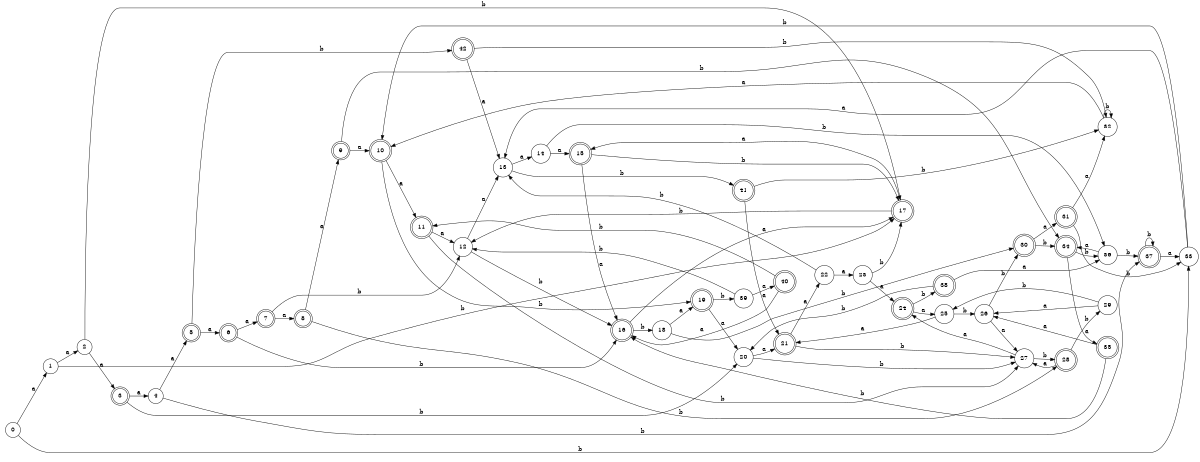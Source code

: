 digraph n35_10 {
__start0 [label="" shape="none"];

rankdir=LR;
size="8,5";

s0 [style="filled", color="black", fillcolor="white" shape="circle", label="0"];
s1 [style="filled", color="black", fillcolor="white" shape="circle", label="1"];
s2 [style="filled", color="black", fillcolor="white" shape="circle", label="2"];
s3 [style="rounded,filled", color="black", fillcolor="white" shape="doublecircle", label="3"];
s4 [style="filled", color="black", fillcolor="white" shape="circle", label="4"];
s5 [style="rounded,filled", color="black", fillcolor="white" shape="doublecircle", label="5"];
s6 [style="rounded,filled", color="black", fillcolor="white" shape="doublecircle", label="6"];
s7 [style="rounded,filled", color="black", fillcolor="white" shape="doublecircle", label="7"];
s8 [style="rounded,filled", color="black", fillcolor="white" shape="doublecircle", label="8"];
s9 [style="rounded,filled", color="black", fillcolor="white" shape="doublecircle", label="9"];
s10 [style="rounded,filled", color="black", fillcolor="white" shape="doublecircle", label="10"];
s11 [style="rounded,filled", color="black", fillcolor="white" shape="doublecircle", label="11"];
s12 [style="filled", color="black", fillcolor="white" shape="circle", label="12"];
s13 [style="filled", color="black", fillcolor="white" shape="circle", label="13"];
s14 [style="filled", color="black", fillcolor="white" shape="circle", label="14"];
s15 [style="rounded,filled", color="black", fillcolor="white" shape="doublecircle", label="15"];
s16 [style="rounded,filled", color="black", fillcolor="white" shape="doublecircle", label="16"];
s17 [style="rounded,filled", color="black", fillcolor="white" shape="doublecircle", label="17"];
s18 [style="filled", color="black", fillcolor="white" shape="circle", label="18"];
s19 [style="rounded,filled", color="black", fillcolor="white" shape="doublecircle", label="19"];
s20 [style="filled", color="black", fillcolor="white" shape="circle", label="20"];
s21 [style="rounded,filled", color="black", fillcolor="white" shape="doublecircle", label="21"];
s22 [style="filled", color="black", fillcolor="white" shape="circle", label="22"];
s23 [style="filled", color="black", fillcolor="white" shape="circle", label="23"];
s24 [style="rounded,filled", color="black", fillcolor="white" shape="doublecircle", label="24"];
s25 [style="filled", color="black", fillcolor="white" shape="circle", label="25"];
s26 [style="filled", color="black", fillcolor="white" shape="circle", label="26"];
s27 [style="filled", color="black", fillcolor="white" shape="circle", label="27"];
s28 [style="rounded,filled", color="black", fillcolor="white" shape="doublecircle", label="28"];
s29 [style="filled", color="black", fillcolor="white" shape="circle", label="29"];
s30 [style="rounded,filled", color="black", fillcolor="white" shape="doublecircle", label="30"];
s31 [style="rounded,filled", color="black", fillcolor="white" shape="doublecircle", label="31"];
s32 [style="filled", color="black", fillcolor="white" shape="circle", label="32"];
s33 [style="filled", color="black", fillcolor="white" shape="circle", label="33"];
s34 [style="rounded,filled", color="black", fillcolor="white" shape="doublecircle", label="34"];
s35 [style="rounded,filled", color="black", fillcolor="white" shape="doublecircle", label="35"];
s36 [style="filled", color="black", fillcolor="white" shape="circle", label="36"];
s37 [style="rounded,filled", color="black", fillcolor="white" shape="doublecircle", label="37"];
s38 [style="rounded,filled", color="black", fillcolor="white" shape="doublecircle", label="38"];
s39 [style="filled", color="black", fillcolor="white" shape="circle", label="39"];
s40 [style="rounded,filled", color="black", fillcolor="white" shape="doublecircle", label="40"];
s41 [style="rounded,filled", color="black", fillcolor="white" shape="doublecircle", label="41"];
s42 [style="rounded,filled", color="black", fillcolor="white" shape="doublecircle", label="42"];
s0 -> s1 [label="a"];
s0 -> s33 [label="b"];
s1 -> s2 [label="a"];
s1 -> s17 [label="b"];
s2 -> s3 [label="a"];
s2 -> s17 [label="b"];
s3 -> s4 [label="a"];
s3 -> s20 [label="b"];
s4 -> s5 [label="a"];
s4 -> s37 [label="b"];
s5 -> s6 [label="a"];
s5 -> s42 [label="b"];
s6 -> s7 [label="a"];
s6 -> s16 [label="b"];
s7 -> s8 [label="a"];
s7 -> s12 [label="b"];
s8 -> s9 [label="a"];
s8 -> s28 [label="b"];
s9 -> s10 [label="a"];
s9 -> s34 [label="b"];
s10 -> s11 [label="a"];
s10 -> s19 [label="b"];
s11 -> s12 [label="a"];
s11 -> s27 [label="b"];
s12 -> s13 [label="a"];
s12 -> s16 [label="b"];
s13 -> s14 [label="a"];
s13 -> s41 [label="b"];
s14 -> s15 [label="a"];
s14 -> s36 [label="b"];
s15 -> s16 [label="a"];
s15 -> s17 [label="b"];
s16 -> s17 [label="a"];
s16 -> s18 [label="b"];
s17 -> s15 [label="a"];
s17 -> s12 [label="b"];
s18 -> s19 [label="a"];
s18 -> s30 [label="b"];
s19 -> s20 [label="a"];
s19 -> s39 [label="b"];
s20 -> s21 [label="a"];
s20 -> s27 [label="b"];
s21 -> s22 [label="a"];
s21 -> s27 [label="b"];
s22 -> s23 [label="a"];
s22 -> s13 [label="b"];
s23 -> s24 [label="a"];
s23 -> s17 [label="b"];
s24 -> s25 [label="a"];
s24 -> s38 [label="b"];
s25 -> s21 [label="a"];
s25 -> s26 [label="b"];
s26 -> s27 [label="a"];
s26 -> s30 [label="b"];
s27 -> s24 [label="a"];
s27 -> s28 [label="b"];
s28 -> s27 [label="a"];
s28 -> s29 [label="b"];
s29 -> s26 [label="a"];
s29 -> s25 [label="b"];
s30 -> s31 [label="a"];
s30 -> s34 [label="b"];
s31 -> s32 [label="a"];
s31 -> s33 [label="b"];
s32 -> s10 [label="a"];
s32 -> s32 [label="b"];
s33 -> s13 [label="a"];
s33 -> s10 [label="b"];
s34 -> s35 [label="a"];
s34 -> s36 [label="b"];
s35 -> s26 [label="a"];
s35 -> s16 [label="b"];
s36 -> s34 [label="a"];
s36 -> s37 [label="b"];
s37 -> s33 [label="a"];
s37 -> s37 [label="b"];
s38 -> s36 [label="a"];
s38 -> s20 [label="b"];
s39 -> s40 [label="a"];
s39 -> s12 [label="b"];
s40 -> s16 [label="a"];
s40 -> s11 [label="b"];
s41 -> s21 [label="a"];
s41 -> s32 [label="b"];
s42 -> s13 [label="a"];
s42 -> s32 [label="b"];

}